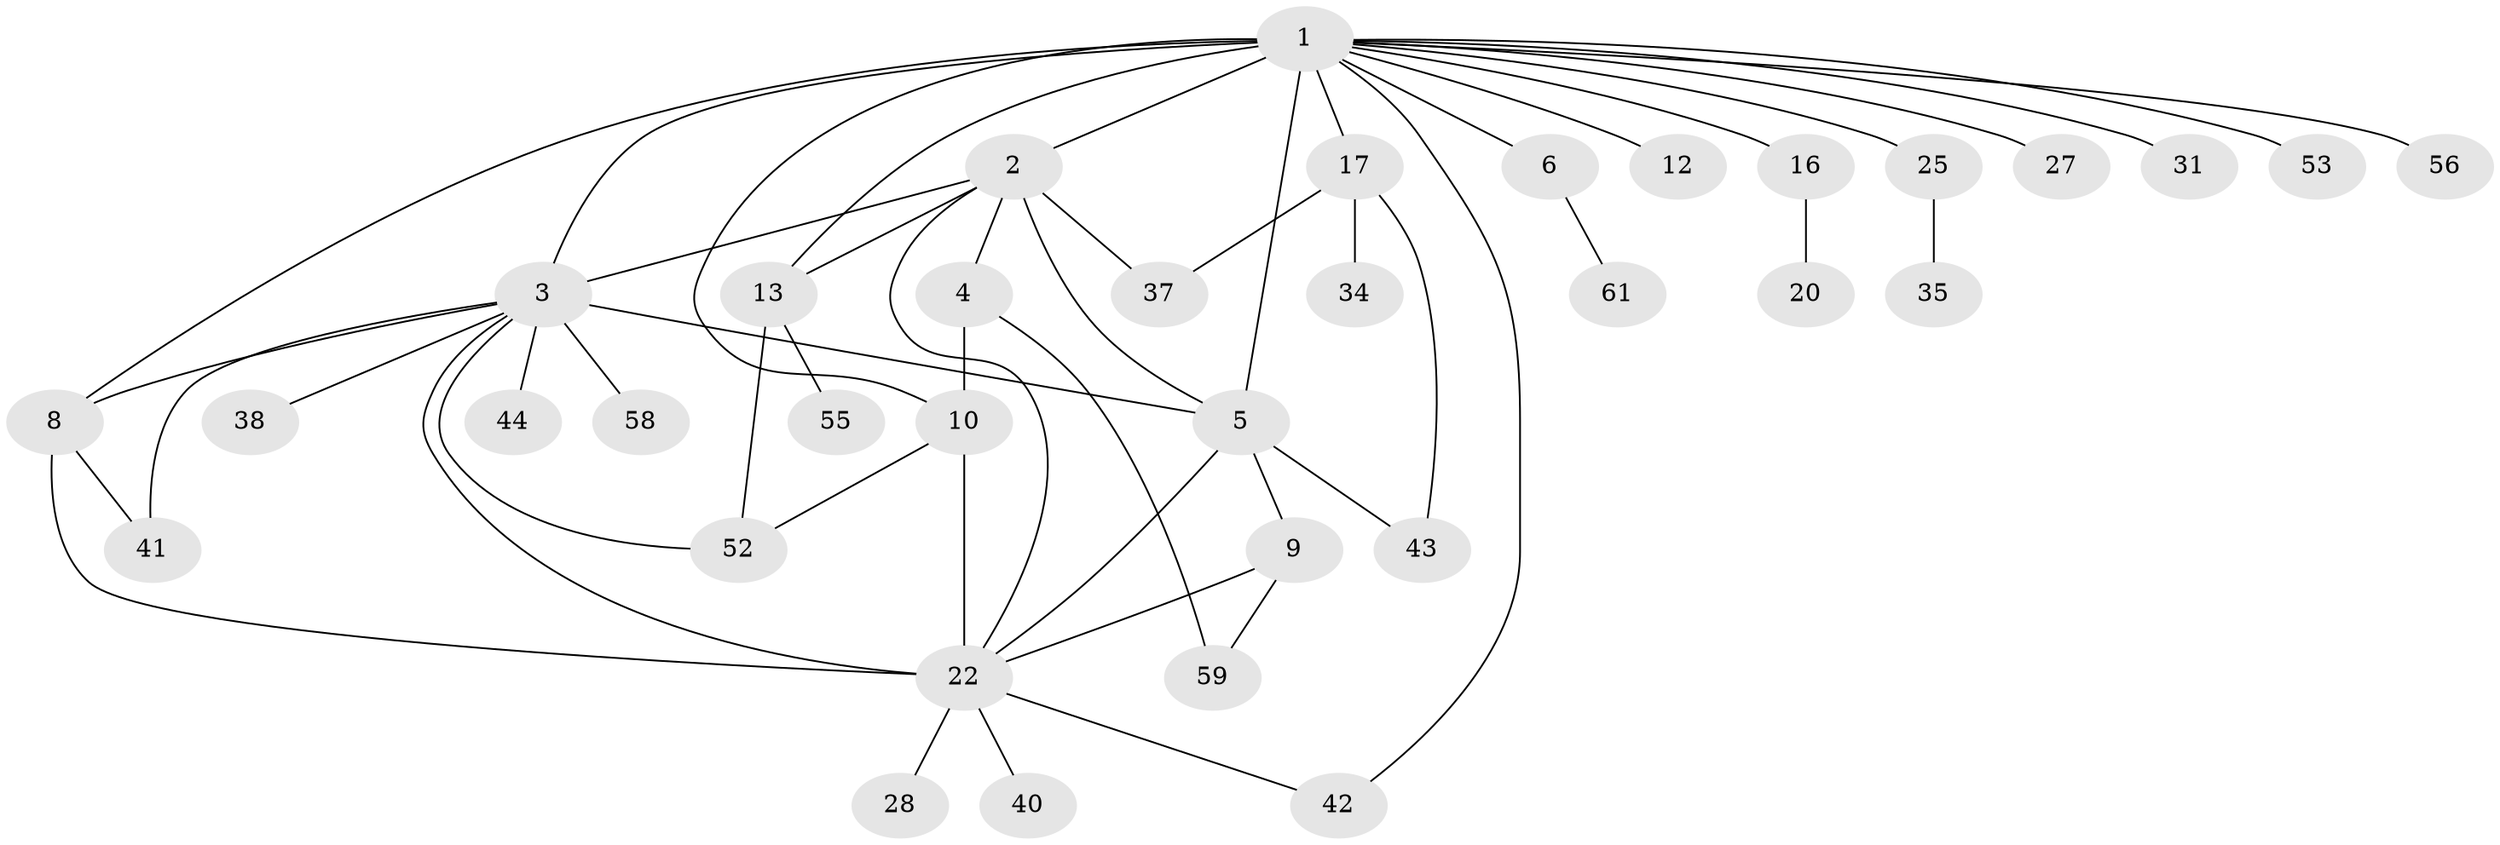 // original degree distribution, {11: 0.028169014084507043, 8: 0.014084507042253521, 16: 0.014084507042253521, 3: 0.14084507042253522, 10: 0.014084507042253521, 5: 0.07042253521126761, 1: 0.4647887323943662, 4: 0.028169014084507043, 6: 0.028169014084507043, 2: 0.18309859154929578, 12: 0.014084507042253521}
// Generated by graph-tools (version 1.1) at 2025/14/03/09/25 04:14:34]
// undirected, 35 vertices, 52 edges
graph export_dot {
graph [start="1"]
  node [color=gray90,style=filled];
  1 [super="+7"];
  2 [super="+62"];
  3;
  4;
  5 [super="+14+64+18"];
  6 [super="+29"];
  8 [super="+19+71"];
  9;
  10 [super="+45"];
  12;
  13;
  16 [super="+46+68+26"];
  17 [super="+49"];
  20 [super="+32"];
  22 [super="+36+30+54+47+33"];
  25;
  27;
  28;
  31;
  34;
  35;
  37;
  38;
  40;
  41;
  42;
  43;
  44;
  52 [super="+67"];
  53;
  55;
  56;
  58;
  59 [super="+69"];
  61;
  1 -- 2 [weight=2];
  1 -- 6;
  1 -- 8;
  1 -- 13;
  1 -- 25;
  1 -- 27;
  1 -- 42;
  1 -- 56;
  1 -- 3 [weight=4];
  1 -- 5 [weight=2];
  1 -- 10;
  1 -- 12;
  1 -- 16;
  1 -- 17;
  1 -- 53;
  1 -- 31 [weight=2];
  2 -- 3;
  2 -- 4;
  2 -- 13;
  2 -- 22;
  2 -- 37;
  2 -- 5;
  3 -- 5 [weight=2];
  3 -- 22 [weight=3];
  3 -- 38;
  3 -- 41;
  3 -- 44;
  3 -- 52;
  3 -- 58;
  3 -- 8;
  4 -- 10;
  4 -- 59;
  5 -- 9;
  5 -- 43;
  5 -- 22;
  6 -- 61;
  8 -- 41;
  8 -- 22;
  9 -- 22;
  9 -- 59;
  10 -- 52;
  10 -- 22;
  13 -- 55;
  13 -- 52;
  16 -- 20;
  17 -- 34;
  17 -- 37;
  17 -- 43;
  22 -- 28;
  22 -- 40;
  22 -- 42;
  25 -- 35;
}
